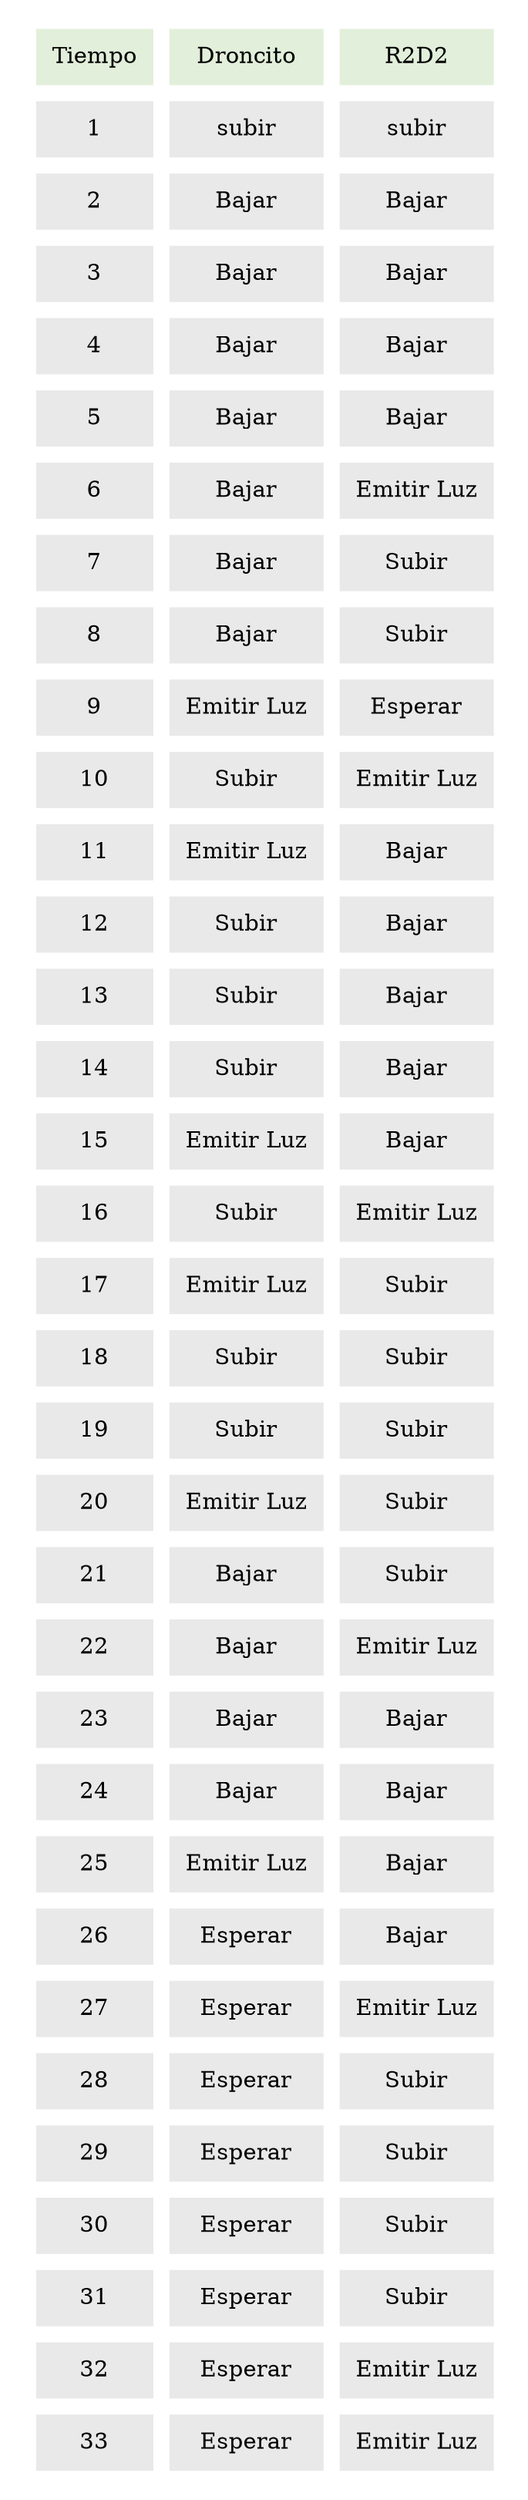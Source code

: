 digraph G { 
a0 [shape = none;label = <
<TABLE border="0" cellspacing="10" cellpadding="10" >
<TR>
<TD  bgcolor="#E2EFDA">Tiempo</TD>
<TD  bgcolor="#E2EFDA">Droncito</TD>
<TD  bgcolor="#E2EFDA">R2D2</TD>
</TR>
<TR>
<TD  bgcolor="#e9e9e9">1</TD>
<TD  bgcolor="#e9e9e9">subir</TD>
<TD  bgcolor="#e9e9e9">subir</TD>
</TR>
<TR>
<TD  bgcolor="#e9e9e9">2</TD>
<TD  bgcolor="#e9e9e9">Bajar</TD>
<TD  bgcolor="#e9e9e9">Bajar</TD>
</TR>
<TR>
<TD  bgcolor="#e9e9e9">3</TD>
<TD  bgcolor="#e9e9e9">Bajar</TD>
<TD  bgcolor="#e9e9e9">Bajar</TD>
</TR>
<TR>
<TD  bgcolor="#e9e9e9">4</TD>
<TD  bgcolor="#e9e9e9">Bajar</TD>
<TD  bgcolor="#e9e9e9">Bajar</TD>
</TR>
<TR>
<TD  bgcolor="#e9e9e9">5</TD>
<TD  bgcolor="#e9e9e9">Bajar</TD>
<TD  bgcolor="#e9e9e9">Bajar</TD>
</TR>
<TR>
<TD  bgcolor="#e9e9e9">6</TD>
<TD  bgcolor="#e9e9e9">Bajar</TD>
<TD  bgcolor="#e9e9e9">Emitir Luz</TD>
</TR>
<TR>
<TD  bgcolor="#e9e9e9">7</TD>
<TD  bgcolor="#e9e9e9">Bajar</TD>
<TD  bgcolor="#e9e9e9">Subir</TD>
</TR>
<TR>
<TD  bgcolor="#e9e9e9">8</TD>
<TD  bgcolor="#e9e9e9">Bajar</TD>
<TD  bgcolor="#e9e9e9">Subir</TD>
</TR>
<TR>
<TD  bgcolor="#e9e9e9">9</TD>
<TD  bgcolor="#e9e9e9">Emitir Luz</TD>
<TD  bgcolor="#e9e9e9">Esperar</TD>
</TR>
<TR>
<TD  bgcolor="#e9e9e9">10</TD>
<TD  bgcolor="#e9e9e9">Subir</TD>
<TD  bgcolor="#e9e9e9">Emitir Luz</TD>
</TR>
<TR>
<TD  bgcolor="#e9e9e9">11</TD>
<TD  bgcolor="#e9e9e9">Emitir Luz</TD>
<TD  bgcolor="#e9e9e9">Bajar</TD>
</TR>
<TR>
<TD  bgcolor="#e9e9e9">12</TD>
<TD  bgcolor="#e9e9e9">Subir</TD>
<TD  bgcolor="#e9e9e9">Bajar</TD>
</TR>
<TR>
<TD  bgcolor="#e9e9e9">13</TD>
<TD  bgcolor="#e9e9e9">Subir</TD>
<TD  bgcolor="#e9e9e9">Bajar</TD>
</TR>
<TR>
<TD  bgcolor="#e9e9e9">14</TD>
<TD  bgcolor="#e9e9e9">Subir</TD>
<TD  bgcolor="#e9e9e9">Bajar</TD>
</TR>
<TR>
<TD  bgcolor="#e9e9e9">15</TD>
<TD  bgcolor="#e9e9e9">Emitir Luz</TD>
<TD  bgcolor="#e9e9e9">Bajar</TD>
</TR>
<TR>
<TD  bgcolor="#e9e9e9">16</TD>
<TD  bgcolor="#e9e9e9">Subir</TD>
<TD  bgcolor="#e9e9e9">Emitir Luz</TD>
</TR>
<TR>
<TD  bgcolor="#e9e9e9">17</TD>
<TD  bgcolor="#e9e9e9">Emitir Luz</TD>
<TD  bgcolor="#e9e9e9">Subir</TD>
</TR>
<TR>
<TD  bgcolor="#e9e9e9">18</TD>
<TD  bgcolor="#e9e9e9">Subir</TD>
<TD  bgcolor="#e9e9e9">Subir</TD>
</TR>
<TR>
<TD  bgcolor="#e9e9e9">19</TD>
<TD  bgcolor="#e9e9e9">Subir</TD>
<TD  bgcolor="#e9e9e9">Subir</TD>
</TR>
<TR>
<TD  bgcolor="#e9e9e9">20</TD>
<TD  bgcolor="#e9e9e9">Emitir Luz</TD>
<TD  bgcolor="#e9e9e9">Subir</TD>
</TR>
<TR>
<TD  bgcolor="#e9e9e9">21</TD>
<TD  bgcolor="#e9e9e9">Bajar</TD>
<TD  bgcolor="#e9e9e9">Subir</TD>
</TR>
<TR>
<TD  bgcolor="#e9e9e9">22</TD>
<TD  bgcolor="#e9e9e9">Bajar</TD>
<TD  bgcolor="#e9e9e9">Emitir Luz</TD>
</TR>
<TR>
<TD  bgcolor="#e9e9e9">23</TD>
<TD  bgcolor="#e9e9e9">Bajar</TD>
<TD  bgcolor="#e9e9e9">Bajar</TD>
</TR>
<TR>
<TD  bgcolor="#e9e9e9">24</TD>
<TD  bgcolor="#e9e9e9">Bajar</TD>
<TD  bgcolor="#e9e9e9">Bajar</TD>
</TR>
<TR>
<TD  bgcolor="#e9e9e9">25</TD>
<TD  bgcolor="#e9e9e9">Emitir Luz</TD>
<TD  bgcolor="#e9e9e9">Bajar</TD>
</TR>
<TR>
<TD  bgcolor="#e9e9e9">26</TD>
<TD  bgcolor="#e9e9e9">Esperar</TD>
<TD  bgcolor="#e9e9e9">Bajar</TD>
</TR>
<TR>
<TD  bgcolor="#e9e9e9">27</TD>
<TD  bgcolor="#e9e9e9">Esperar</TD>
<TD  bgcolor="#e9e9e9">Emitir Luz</TD>
</TR>
<TR>
<TD  bgcolor="#e9e9e9">28</TD>
<TD  bgcolor="#e9e9e9">Esperar</TD>
<TD  bgcolor="#e9e9e9">Subir</TD>
</TR>
<TR>
<TD  bgcolor="#e9e9e9">29</TD>
<TD  bgcolor="#e9e9e9">Esperar</TD>
<TD  bgcolor="#e9e9e9">Subir</TD>
</TR>
<TR>
<TD  bgcolor="#e9e9e9">30</TD>
<TD  bgcolor="#e9e9e9">Esperar</TD>
<TD  bgcolor="#e9e9e9">Subir</TD>
</TR>
<TR>
<TD  bgcolor="#e9e9e9">31</TD>
<TD  bgcolor="#e9e9e9">Esperar</TD>
<TD  bgcolor="#e9e9e9">Subir</TD>
</TR>
<TR>
<TD  bgcolor="#e9e9e9">32</TD>
<TD  bgcolor="#e9e9e9">Esperar</TD>
<TD  bgcolor="#e9e9e9">Emitir Luz</TD>
</TR>
<TR>
<TD  bgcolor="#e9e9e9">33</TD>
<TD  bgcolor="#e9e9e9">Esperar</TD>
<TD  bgcolor="#e9e9e9">Emitir Luz</TD>
</TR>
</TABLE>>;];
}